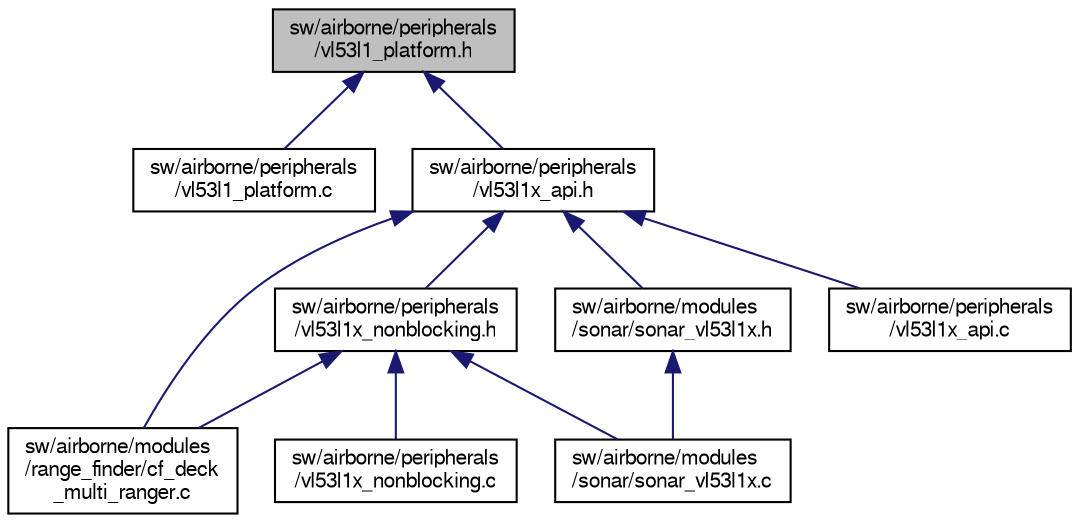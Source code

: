 digraph "sw/airborne/peripherals/vl53l1_platform.h"
{
  edge [fontname="FreeSans",fontsize="10",labelfontname="FreeSans",labelfontsize="10"];
  node [fontname="FreeSans",fontsize="10",shape=record];
  Node1 [label="sw/airborne/peripherals\l/vl53l1_platform.h",height=0.2,width=0.4,color="black", fillcolor="grey75", style="filled", fontcolor="black"];
  Node1 -> Node2 [dir="back",color="midnightblue",fontsize="10",style="solid",fontname="FreeSans"];
  Node2 [label="sw/airborne/peripherals\l/vl53l1_platform.c",height=0.2,width=0.4,color="black", fillcolor="white", style="filled",URL="$vl53l1__platform_8c.html"];
  Node1 -> Node3 [dir="back",color="midnightblue",fontsize="10",style="solid",fontname="FreeSans"];
  Node3 [label="sw/airborne/peripherals\l/vl53l1x_api.h",height=0.2,width=0.4,color="black", fillcolor="white", style="filled",URL="$vl53l1x__api_8h.html",tooltip="Functions definition. "];
  Node3 -> Node4 [dir="back",color="midnightblue",fontsize="10",style="solid",fontname="FreeSans"];
  Node4 [label="sw/airborne/modules\l/range_finder/cf_deck\l_multi_ranger.c",height=0.2,width=0.4,color="black", fillcolor="white", style="filled",URL="$cf__deck__multi__ranger_8c.html"];
  Node3 -> Node5 [dir="back",color="midnightblue",fontsize="10",style="solid",fontname="FreeSans"];
  Node5 [label="sw/airborne/modules\l/sonar/sonar_vl53l1x.h",height=0.2,width=0.4,color="black", fillcolor="white", style="filled",URL="$sonar__vl53l1x_8h.html"];
  Node5 -> Node6 [dir="back",color="midnightblue",fontsize="10",style="solid",fontname="FreeSans"];
  Node6 [label="sw/airborne/modules\l/sonar/sonar_vl53l1x.c",height=0.2,width=0.4,color="black", fillcolor="white", style="filled",URL="$sonar__vl53l1x_8c.html"];
  Node3 -> Node7 [dir="back",color="midnightblue",fontsize="10",style="solid",fontname="FreeSans"];
  Node7 [label="sw/airborne/peripherals\l/vl53l1x_api.c",height=0.2,width=0.4,color="black", fillcolor="white", style="filled",URL="$vl53l1x__api_8c.html",tooltip="Functions implementation. "];
  Node3 -> Node8 [dir="back",color="midnightblue",fontsize="10",style="solid",fontname="FreeSans"];
  Node8 [label="sw/airborne/peripherals\l/vl53l1x_nonblocking.h",height=0.2,width=0.4,color="black", fillcolor="white", style="filled",URL="$vl53l1x__nonblocking_8h.html",tooltip="Non-blocking runtime functions for the VL53L1X. "];
  Node8 -> Node4 [dir="back",color="midnightblue",fontsize="10",style="solid",fontname="FreeSans"];
  Node8 -> Node6 [dir="back",color="midnightblue",fontsize="10",style="solid",fontname="FreeSans"];
  Node8 -> Node9 [dir="back",color="midnightblue",fontsize="10",style="solid",fontname="FreeSans"];
  Node9 [label="sw/airborne/peripherals\l/vl53l1x_nonblocking.c",height=0.2,width=0.4,color="black", fillcolor="white", style="filled",URL="$vl53l1x__nonblocking_8c.html",tooltip="Non-blocking runtime functions for the VL53L1X. "];
}
